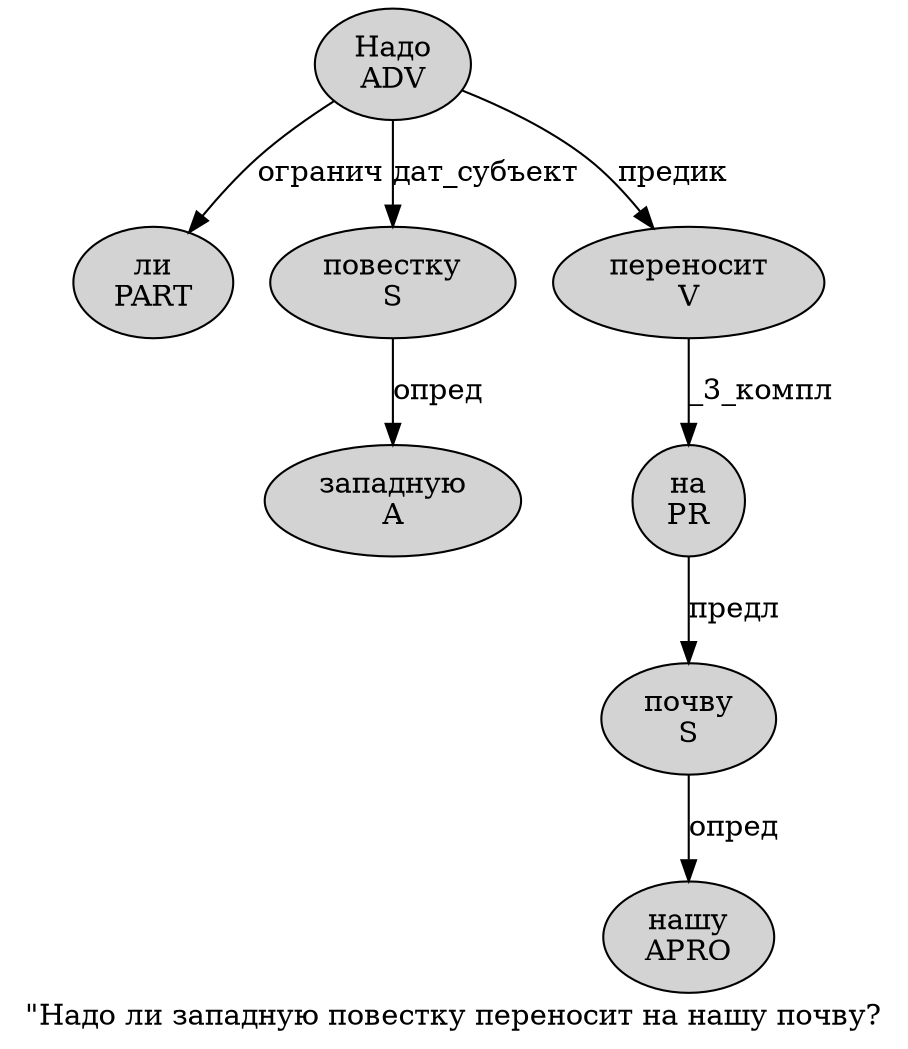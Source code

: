 digraph SENTENCE_1110 {
	graph [label="\"Надо ли западную повестку переносит на нашу почву?"]
	node [style=filled]
		1 [label="Надо
ADV" color="" fillcolor=lightgray penwidth=1 shape=ellipse]
		2 [label="ли
PART" color="" fillcolor=lightgray penwidth=1 shape=ellipse]
		3 [label="западную
A" color="" fillcolor=lightgray penwidth=1 shape=ellipse]
		4 [label="повестку
S" color="" fillcolor=lightgray penwidth=1 shape=ellipse]
		5 [label="переносит
V" color="" fillcolor=lightgray penwidth=1 shape=ellipse]
		6 [label="на
PR" color="" fillcolor=lightgray penwidth=1 shape=ellipse]
		7 [label="нашу
APRO" color="" fillcolor=lightgray penwidth=1 shape=ellipse]
		8 [label="почву
S" color="" fillcolor=lightgray penwidth=1 shape=ellipse]
			1 -> 2 [label="огранич"]
			1 -> 4 [label="дат_субъект"]
			1 -> 5 [label="предик"]
			5 -> 6 [label="_3_компл"]
			6 -> 8 [label="предл"]
			4 -> 3 [label="опред"]
			8 -> 7 [label="опред"]
}